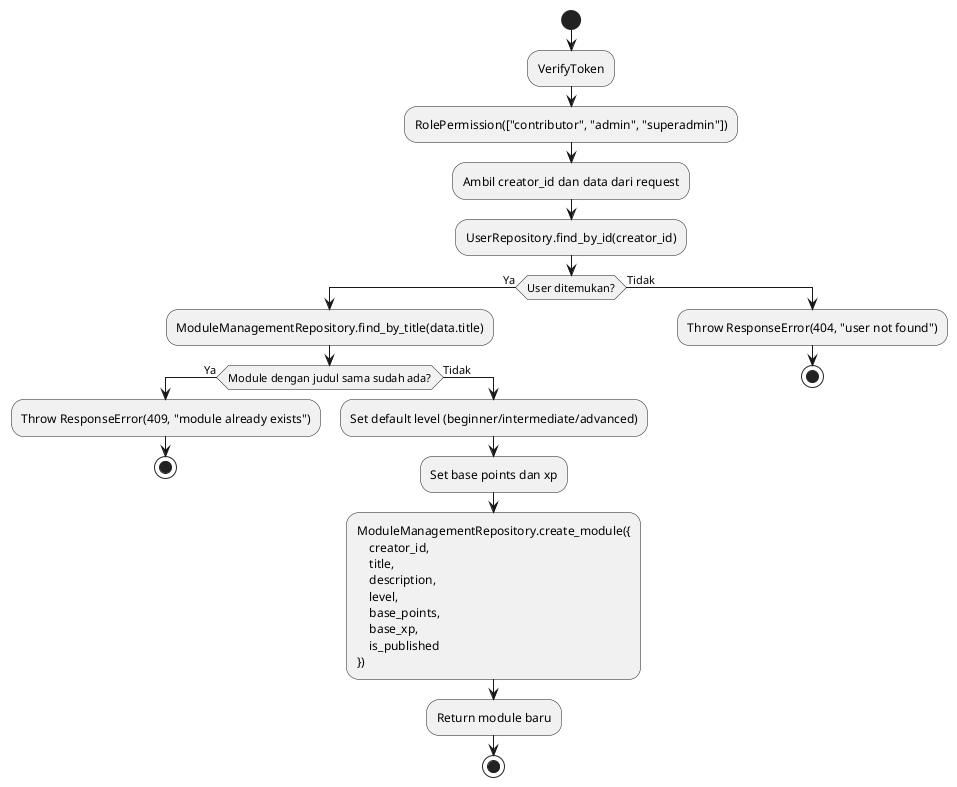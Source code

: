 @startuml
start

:VerifyToken;
:RolePermission(["contributor", "admin", "superadmin"]);

:Ambil creator_id dan data dari request;
:UserRepository.find_by_id(creator_id);

if (User ditemukan?) then (Ya)
    :ModuleManagementRepository.find_by_title(data.title);
    if (Module dengan judul sama sudah ada?) then (Ya)
        :Throw ResponseError(409, "module already exists");
        stop
    else (Tidak)
        :Set default level (beginner/intermediate/advanced);
        :Set base points dan xp;
        :ModuleManagementRepository.create_module({
            creator_id, 
            title, 
            description, 
            level, 
            base_points, 
            base_xp, 
            is_published
        });
        :Return module baru;
        stop
    endif
else (Tidak)
    :Throw ResponseError(404, "user not found");
    stop
endif

@enduml